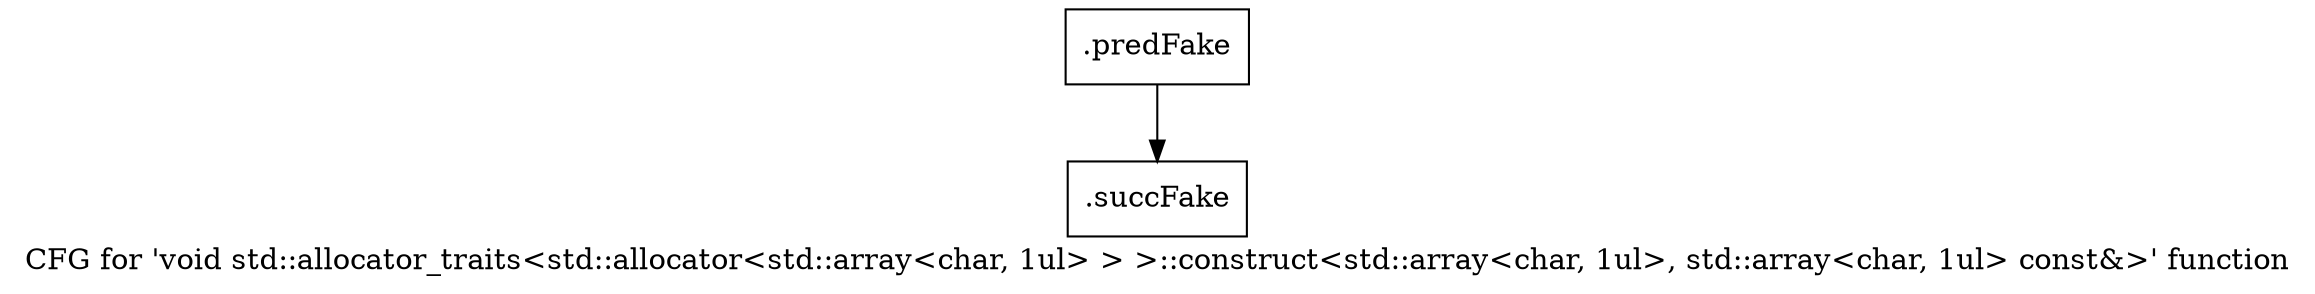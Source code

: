 digraph "CFG for 'void std::allocator_traits\<std::allocator\<std::array\<char, 1ul\> \> \>::construct\<std::array\<char, 1ul\>, std::array\<char, 1ul\> const&\>' function" {
	label="CFG for 'void std::allocator_traits\<std::allocator\<std::array\<char, 1ul\> \> \>::construct\<std::array\<char, 1ul\>, std::array\<char, 1ul\> const&\>' function";

	Node0x5270140 [shape=record,filename="",linenumber="",label="{.predFake}"];
	Node0x5270140 -> Node0x52c24c0[ callList="" memoryops="" filename="/home/akhilkushe/Xilinx/Vitis_HLS/2021.2/tps/lnx64/gcc-6.2.0/lib/gcc/x86_64-pc-linux-gnu/6.2.0/../../../../include/c++/6.2.0/bits/alloc_traits.h" execusionnum="5"];
	Node0x52c24c0 [shape=record,filename="/home/akhilkushe/Xilinx/Vitis_HLS/2021.2/tps/lnx64/gcc-6.2.0/lib/gcc/x86_64-pc-linux-gnu/6.2.0/../../../../include/c++/6.2.0/bits/alloc_traits.h",linenumber="455",label="{.succFake}"];
}

